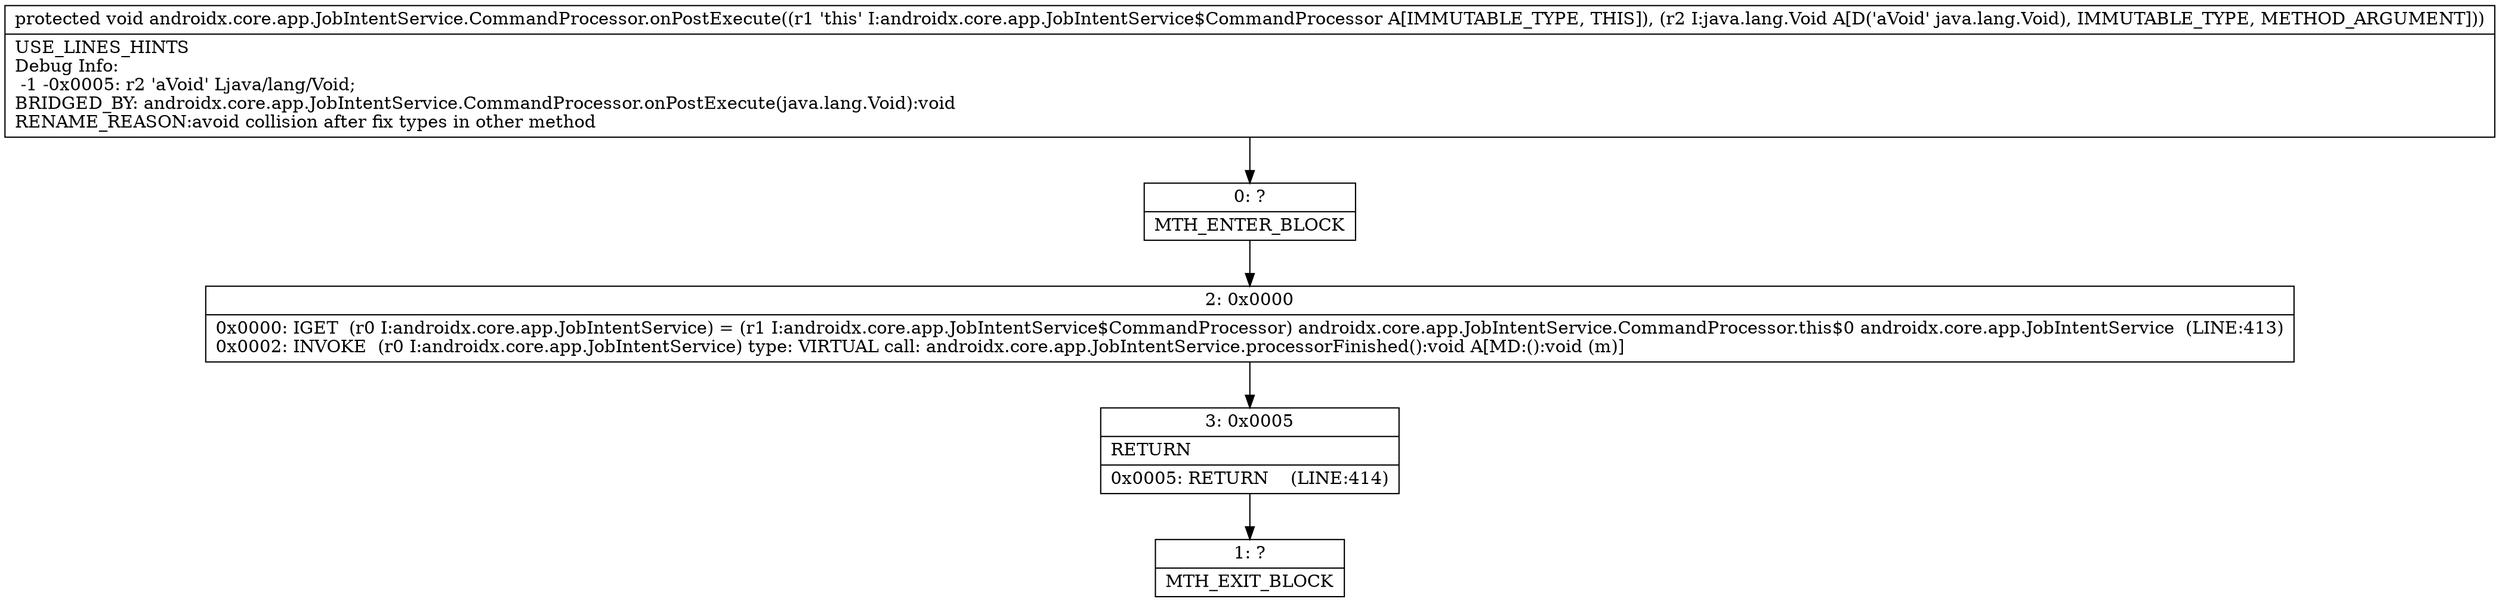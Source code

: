 digraph "CFG forandroidx.core.app.JobIntentService.CommandProcessor.onPostExecute(Ljava\/lang\/Void;)V" {
Node_0 [shape=record,label="{0\:\ ?|MTH_ENTER_BLOCK\l}"];
Node_2 [shape=record,label="{2\:\ 0x0000|0x0000: IGET  (r0 I:androidx.core.app.JobIntentService) = (r1 I:androidx.core.app.JobIntentService$CommandProcessor) androidx.core.app.JobIntentService.CommandProcessor.this$0 androidx.core.app.JobIntentService  (LINE:413)\l0x0002: INVOKE  (r0 I:androidx.core.app.JobIntentService) type: VIRTUAL call: androidx.core.app.JobIntentService.processorFinished():void A[MD:():void (m)]\l}"];
Node_3 [shape=record,label="{3\:\ 0x0005|RETURN\l|0x0005: RETURN    (LINE:414)\l}"];
Node_1 [shape=record,label="{1\:\ ?|MTH_EXIT_BLOCK\l}"];
MethodNode[shape=record,label="{protected void androidx.core.app.JobIntentService.CommandProcessor.onPostExecute((r1 'this' I:androidx.core.app.JobIntentService$CommandProcessor A[IMMUTABLE_TYPE, THIS]), (r2 I:java.lang.Void A[D('aVoid' java.lang.Void), IMMUTABLE_TYPE, METHOD_ARGUMENT]))  | USE_LINES_HINTS\lDebug Info:\l  \-1 \-0x0005: r2 'aVoid' Ljava\/lang\/Void;\lBRIDGED_BY: androidx.core.app.JobIntentService.CommandProcessor.onPostExecute(java.lang.Void):void\lRENAME_REASON:avoid collision after fix types in other method\l}"];
MethodNode -> Node_0;Node_0 -> Node_2;
Node_2 -> Node_3;
Node_3 -> Node_1;
}

